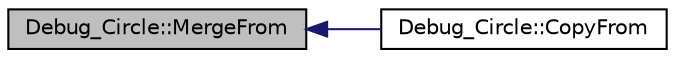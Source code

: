digraph "Debug_Circle::MergeFrom"
{
 // INTERACTIVE_SVG=YES
  edge [fontname="Helvetica",fontsize="10",labelfontname="Helvetica",labelfontsize="10"];
  node [fontname="Helvetica",fontsize="10",shape=record];
  rankdir="LR";
  Node1 [label="Debug_Circle::MergeFrom",height=0.2,width=0.4,color="black", fillcolor="grey75", style="filled", fontcolor="black"];
  Node1 -> Node2 [dir="back",color="midnightblue",fontsize="10",style="solid",fontname="Helvetica"];
  Node2 [label="Debug_Circle::CopyFrom",height=0.2,width=0.4,color="black", fillcolor="white", style="filled",URL="$d0/d75/class_debug___circle.html#a7e0c4566f3d4d9a2f2c082d0b53cf313"];
}

